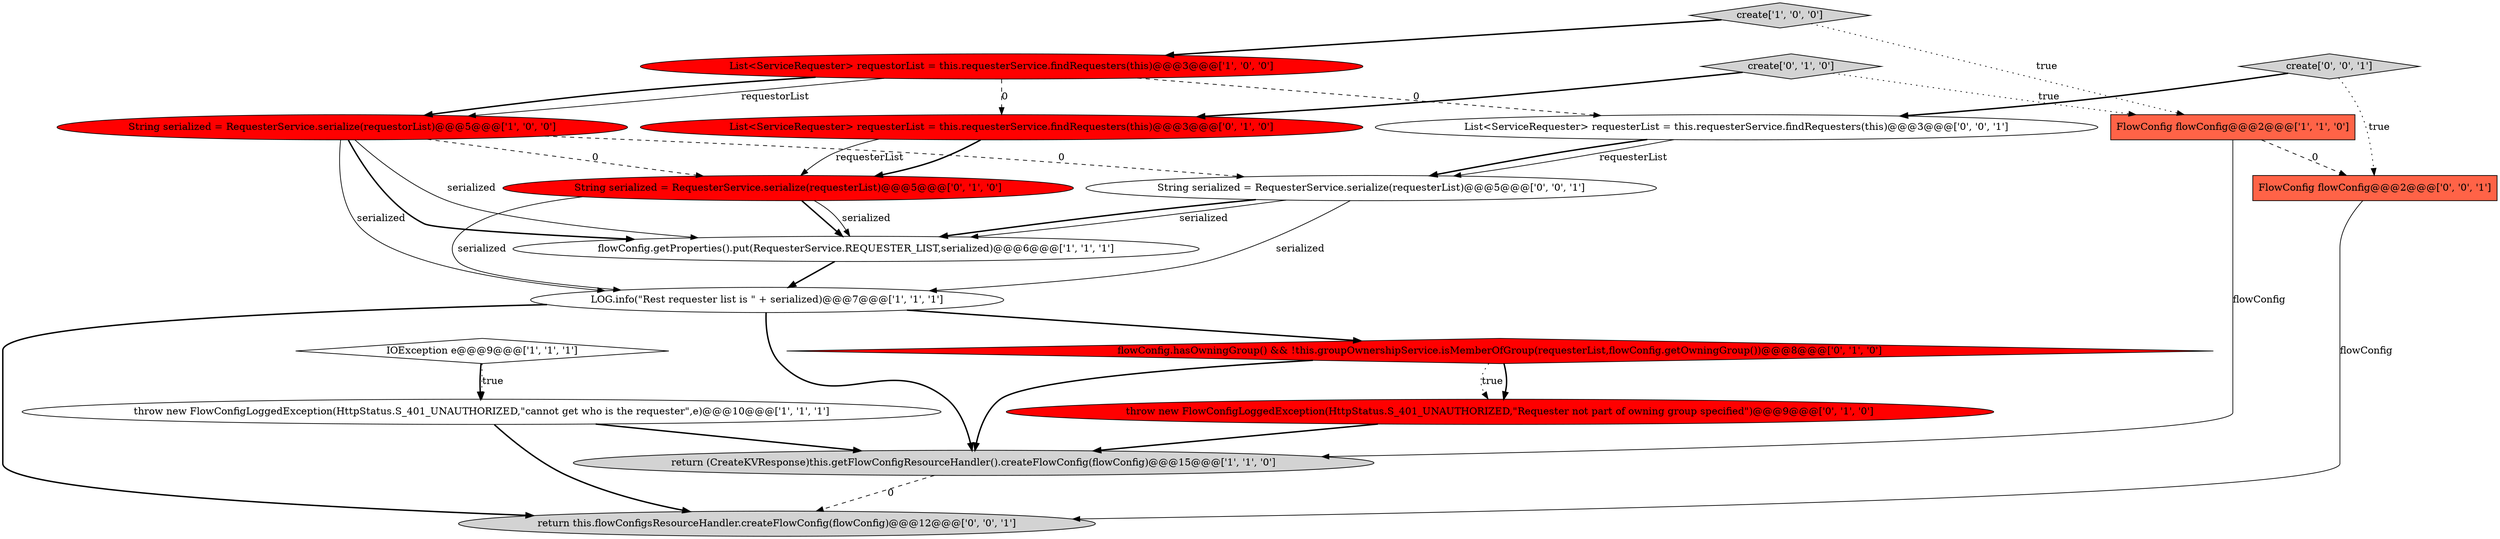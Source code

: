 digraph {
0 [style = filled, label = "LOG.info(\"Rest requester list is \" + serialized)@@@7@@@['1', '1', '1']", fillcolor = white, shape = ellipse image = "AAA0AAABBB1BBB"];
5 [style = filled, label = "throw new FlowConfigLoggedException(HttpStatus.S_401_UNAUTHORIZED,\"cannot get who is the requester\",e)@@@10@@@['1', '1', '1']", fillcolor = white, shape = ellipse image = "AAA0AAABBB1BBB"];
7 [style = filled, label = "List<ServiceRequester> requestorList = this.requesterService.findRequesters(this)@@@3@@@['1', '0', '0']", fillcolor = red, shape = ellipse image = "AAA1AAABBB1BBB"];
1 [style = filled, label = "IOException e@@@9@@@['1', '1', '1']", fillcolor = white, shape = diamond image = "AAA0AAABBB1BBB"];
8 [style = filled, label = "FlowConfig flowConfig@@@2@@@['1', '1', '0']", fillcolor = tomato, shape = box image = "AAA0AAABBB1BBB"];
18 [style = filled, label = "String serialized = RequesterService.serialize(requesterList)@@@5@@@['0', '0', '1']", fillcolor = white, shape = ellipse image = "AAA0AAABBB3BBB"];
3 [style = filled, label = "create['1', '0', '0']", fillcolor = lightgray, shape = diamond image = "AAA0AAABBB1BBB"];
12 [style = filled, label = "flowConfig.hasOwningGroup() && !this.groupOwnershipService.isMemberOfGroup(requesterList,flowConfig.getOwningGroup())@@@8@@@['0', '1', '0']", fillcolor = red, shape = diamond image = "AAA1AAABBB2BBB"];
2 [style = filled, label = "String serialized = RequesterService.serialize(requestorList)@@@5@@@['1', '0', '0']", fillcolor = red, shape = ellipse image = "AAA1AAABBB1BBB"];
16 [style = filled, label = "return this.flowConfigsResourceHandler.createFlowConfig(flowConfig)@@@12@@@['0', '0', '1']", fillcolor = lightgray, shape = ellipse image = "AAA0AAABBB3BBB"];
11 [style = filled, label = "String serialized = RequesterService.serialize(requesterList)@@@5@@@['0', '1', '0']", fillcolor = red, shape = ellipse image = "AAA1AAABBB2BBB"];
17 [style = filled, label = "create['0', '0', '1']", fillcolor = lightgray, shape = diamond image = "AAA0AAABBB3BBB"];
15 [style = filled, label = "FlowConfig flowConfig@@@2@@@['0', '0', '1']", fillcolor = tomato, shape = box image = "AAA0AAABBB3BBB"];
10 [style = filled, label = "List<ServiceRequester> requesterList = this.requesterService.findRequesters(this)@@@3@@@['0', '1', '0']", fillcolor = red, shape = ellipse image = "AAA1AAABBB2BBB"];
14 [style = filled, label = "List<ServiceRequester> requesterList = this.requesterService.findRequesters(this)@@@3@@@['0', '0', '1']", fillcolor = white, shape = ellipse image = "AAA0AAABBB3BBB"];
9 [style = filled, label = "create['0', '1', '0']", fillcolor = lightgray, shape = diamond image = "AAA0AAABBB2BBB"];
6 [style = filled, label = "flowConfig.getProperties().put(RequesterService.REQUESTER_LIST,serialized)@@@6@@@['1', '1', '1']", fillcolor = white, shape = ellipse image = "AAA0AAABBB1BBB"];
13 [style = filled, label = "throw new FlowConfigLoggedException(HttpStatus.S_401_UNAUTHORIZED,\"Requester not part of owning group specified\")@@@9@@@['0', '1', '0']", fillcolor = red, shape = ellipse image = "AAA1AAABBB2BBB"];
4 [style = filled, label = "return (CreateKVResponse)this.getFlowConfigResourceHandler().createFlowConfig(flowConfig)@@@15@@@['1', '1', '0']", fillcolor = lightgray, shape = ellipse image = "AAA0AAABBB1BBB"];
1->5 [style = bold, label=""];
2->0 [style = solid, label="serialized"];
0->16 [style = bold, label=""];
4->16 [style = dashed, label="0"];
2->6 [style = bold, label=""];
7->14 [style = dashed, label="0"];
0->12 [style = bold, label=""];
11->6 [style = bold, label=""];
8->15 [style = dashed, label="0"];
8->4 [style = solid, label="flowConfig"];
11->6 [style = solid, label="serialized"];
6->0 [style = bold, label=""];
9->10 [style = bold, label=""];
11->0 [style = solid, label="serialized"];
10->11 [style = solid, label="requesterList"];
7->2 [style = solid, label="requestorList"];
9->8 [style = dotted, label="true"];
5->16 [style = bold, label=""];
2->6 [style = solid, label="serialized"];
12->13 [style = bold, label=""];
12->13 [style = dotted, label="true"];
17->15 [style = dotted, label="true"];
12->4 [style = bold, label=""];
3->7 [style = bold, label=""];
18->6 [style = bold, label=""];
0->4 [style = bold, label=""];
17->14 [style = bold, label=""];
7->2 [style = bold, label=""];
18->0 [style = solid, label="serialized"];
5->4 [style = bold, label=""];
18->6 [style = solid, label="serialized"];
2->18 [style = dashed, label="0"];
15->16 [style = solid, label="flowConfig"];
7->10 [style = dashed, label="0"];
2->11 [style = dashed, label="0"];
14->18 [style = bold, label=""];
3->8 [style = dotted, label="true"];
1->5 [style = dotted, label="true"];
13->4 [style = bold, label=""];
14->18 [style = solid, label="requesterList"];
10->11 [style = bold, label=""];
}
